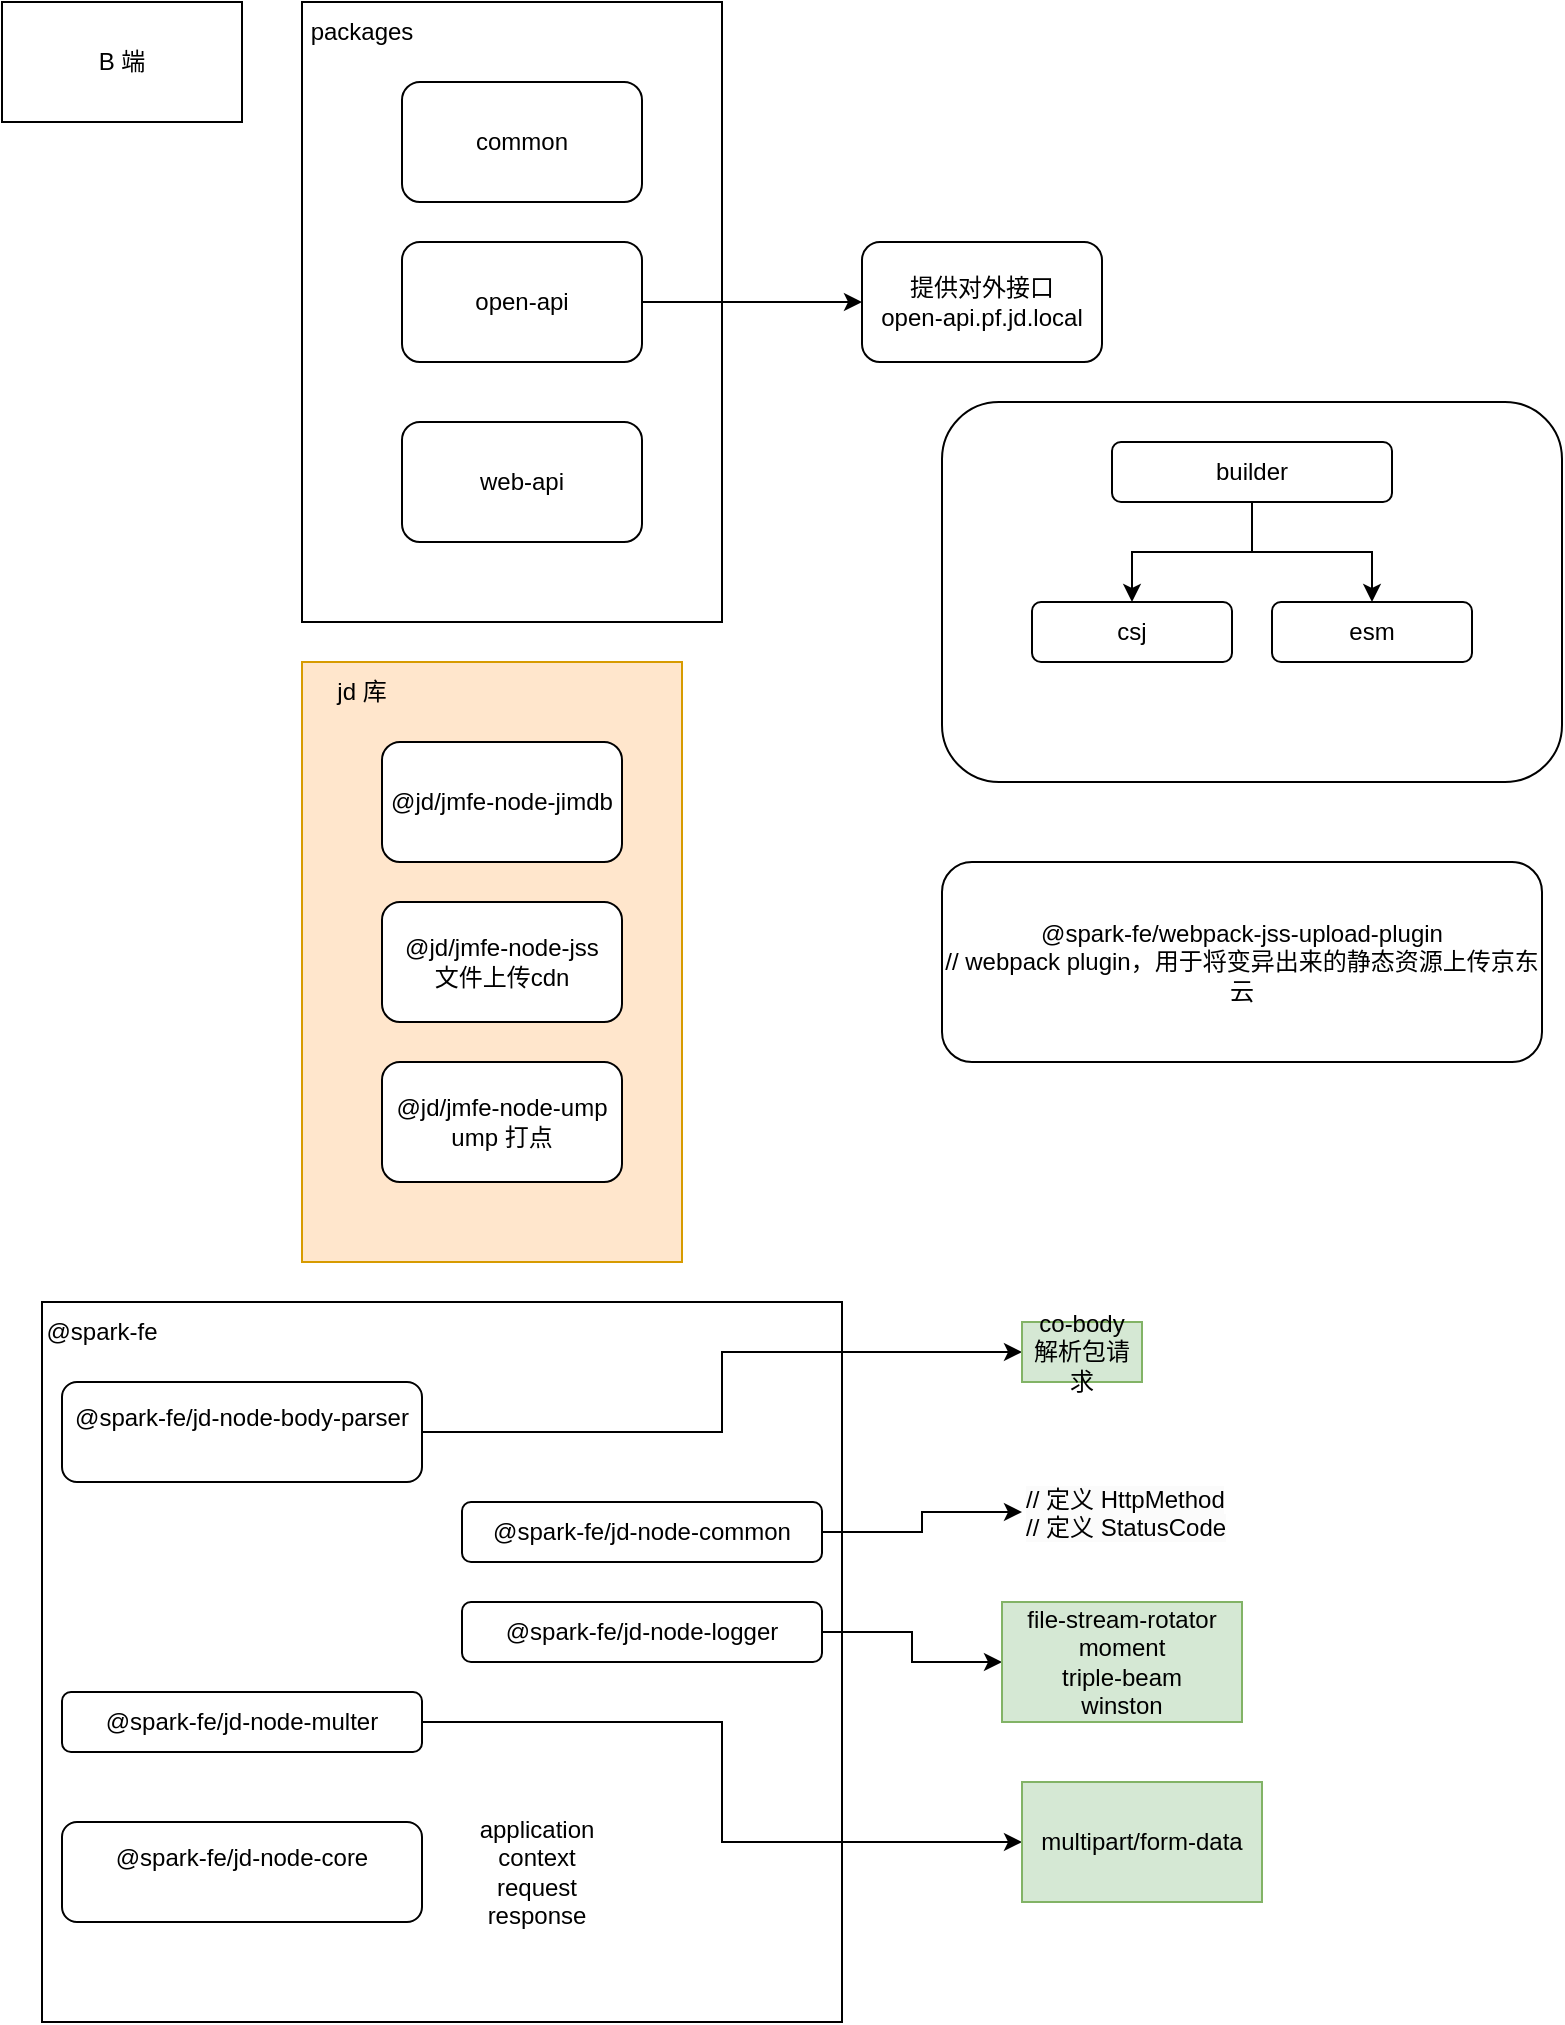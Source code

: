 <mxfile version="24.7.6">
  <diagram name="第 1 页" id="3vAh7QdnB1qTBY-ZftNN">
    <mxGraphModel dx="950" dy="790" grid="1" gridSize="10" guides="1" tooltips="1" connect="1" arrows="1" fold="1" page="1" pageScale="1" pageWidth="827" pageHeight="1169" math="0" shadow="0">
      <root>
        <mxCell id="0" />
        <mxCell id="1" parent="0" />
        <mxCell id="Lq6JoqWWNQ0NK9unKInm-11" value="" style="rounded=0;whiteSpace=wrap;html=1;fillColor=#ffe6cc;strokeColor=#d79b00;" vertex="1" parent="1">
          <mxGeometry x="180" y="450" width="190" height="300" as="geometry" />
        </mxCell>
        <mxCell id="Ht0crk6HDx3guG9gF4aA-12" style="edgeStyle=orthogonalEdgeStyle;rounded=0;orthogonalLoop=1;jettySize=auto;html=1;entryX=0.5;entryY=1;entryDx=0;entryDy=0;" parent="1" edge="1">
          <mxGeometry relative="1" as="geometry">
            <mxPoint x="270" y="175" as="sourcePoint" />
          </mxGeometry>
        </mxCell>
        <mxCell id="ANpy57t4Lm9dbjb7-NlE-1" value="&lt;div&gt;&lt;br&gt;&lt;/div&gt;&lt;div&gt;&lt;br&gt;&lt;/div&gt;" style="rounded=0;whiteSpace=wrap;html=1;" parent="1" vertex="1">
          <mxGeometry x="180" y="120" width="210" height="310" as="geometry" />
        </mxCell>
        <mxCell id="ANpy57t4Lm9dbjb7-NlE-2" value="B 端" style="rounded=0;whiteSpace=wrap;html=1;" parent="1" vertex="1">
          <mxGeometry x="30" y="120" width="120" height="60" as="geometry" />
        </mxCell>
        <mxCell id="Lq6JoqWWNQ0NK9unKInm-1" value="common" style="rounded=1;whiteSpace=wrap;html=1;" vertex="1" parent="1">
          <mxGeometry x="230" y="160" width="120" height="60" as="geometry" />
        </mxCell>
        <mxCell id="Lq6JoqWWNQ0NK9unKInm-5" style="edgeStyle=orthogonalEdgeStyle;rounded=0;orthogonalLoop=1;jettySize=auto;html=1;exitX=1;exitY=0.5;exitDx=0;exitDy=0;" edge="1" parent="1" source="Lq6JoqWWNQ0NK9unKInm-2">
          <mxGeometry relative="1" as="geometry">
            <mxPoint x="460" y="270" as="targetPoint" />
          </mxGeometry>
        </mxCell>
        <mxCell id="Lq6JoqWWNQ0NK9unKInm-2" value="open-api" style="rounded=1;whiteSpace=wrap;html=1;" vertex="1" parent="1">
          <mxGeometry x="230" y="240" width="120" height="60" as="geometry" />
        </mxCell>
        <mxCell id="Lq6JoqWWNQ0NK9unKInm-3" value="web-api" style="rounded=1;whiteSpace=wrap;html=1;" vertex="1" parent="1">
          <mxGeometry x="230" y="330" width="120" height="60" as="geometry" />
        </mxCell>
        <mxCell id="Lq6JoqWWNQ0NK9unKInm-4" value="packages" style="text;html=1;align=center;verticalAlign=middle;whiteSpace=wrap;rounded=0;" vertex="1" parent="1">
          <mxGeometry x="180" y="120" width="60" height="30" as="geometry" />
        </mxCell>
        <mxCell id="Lq6JoqWWNQ0NK9unKInm-7" value="提供对外接口&lt;br&gt;open-api.pf.jd.local" style="rounded=1;whiteSpace=wrap;html=1;" vertex="1" parent="1">
          <mxGeometry x="460" y="240" width="120" height="60" as="geometry" />
        </mxCell>
        <mxCell id="Lq6JoqWWNQ0NK9unKInm-8" value="@jd/jmfe-node-ump&lt;br&gt;ump 打点" style="rounded=1;whiteSpace=wrap;html=1;" vertex="1" parent="1">
          <mxGeometry x="220" y="650" width="120" height="60" as="geometry" />
        </mxCell>
        <mxCell id="Lq6JoqWWNQ0NK9unKInm-9" value="@jd/jmfe-node-jss&lt;br&gt;文件上传cdn" style="rounded=1;whiteSpace=wrap;html=1;" vertex="1" parent="1">
          <mxGeometry x="220" y="570" width="120" height="60" as="geometry" />
        </mxCell>
        <mxCell id="Lq6JoqWWNQ0NK9unKInm-12" value="jd 库" style="text;html=1;align=center;verticalAlign=middle;whiteSpace=wrap;rounded=0;" vertex="1" parent="1">
          <mxGeometry x="180" y="450" width="60" height="30" as="geometry" />
        </mxCell>
        <mxCell id="Lq6JoqWWNQ0NK9unKInm-13" value="" style="rounded=0;whiteSpace=wrap;html=1;" vertex="1" parent="1">
          <mxGeometry x="50" y="770" width="400" height="360" as="geometry" />
        </mxCell>
        <mxCell id="Lq6JoqWWNQ0NK9unKInm-14" value="@spark-fe" style="text;html=1;align=center;verticalAlign=middle;whiteSpace=wrap;rounded=0;" vertex="1" parent="1">
          <mxGeometry x="50" y="770" width="60" height="30" as="geometry" />
        </mxCell>
        <mxCell id="Lq6JoqWWNQ0NK9unKInm-38" style="edgeStyle=orthogonalEdgeStyle;rounded=0;orthogonalLoop=1;jettySize=auto;html=1;" edge="1" parent="1" source="Lq6JoqWWNQ0NK9unKInm-16" target="Lq6JoqWWNQ0NK9unKInm-39">
          <mxGeometry relative="1" as="geometry">
            <mxPoint x="520" y="835" as="targetPoint" />
          </mxGeometry>
        </mxCell>
        <mxCell id="Lq6JoqWWNQ0NK9unKInm-16" value="@spark-fe/jd-node-body-parser&lt;div&gt;&lt;br/&gt;&lt;/div&gt;" style="rounded=1;whiteSpace=wrap;html=1;" vertex="1" parent="1">
          <mxGeometry x="60" y="810" width="180" height="50" as="geometry" />
        </mxCell>
        <mxCell id="Lq6JoqWWNQ0NK9unKInm-29" style="edgeStyle=orthogonalEdgeStyle;rounded=0;orthogonalLoop=1;jettySize=auto;html=1;exitX=1;exitY=0.5;exitDx=0;exitDy=0;" edge="1" parent="1" source="Lq6JoqWWNQ0NK9unKInm-17" target="Lq6JoqWWNQ0NK9unKInm-27">
          <mxGeometry relative="1" as="geometry" />
        </mxCell>
        <mxCell id="Lq6JoqWWNQ0NK9unKInm-17" value="@spark-fe/jd-node-common" style="rounded=1;whiteSpace=wrap;html=1;" vertex="1" parent="1">
          <mxGeometry x="260" y="870" width="180" height="30" as="geometry" />
        </mxCell>
        <mxCell id="Lq6JoqWWNQ0NK9unKInm-18" value="@spark-fe/jd-node-core&lt;div&gt;&lt;br/&gt;&lt;/div&gt;" style="rounded=1;whiteSpace=wrap;html=1;" vertex="1" parent="1">
          <mxGeometry x="60" y="1030" width="180" height="50" as="geometry" />
        </mxCell>
        <mxCell id="Lq6JoqWWNQ0NK9unKInm-34" style="edgeStyle=orthogonalEdgeStyle;rounded=0;orthogonalLoop=1;jettySize=auto;html=1;exitX=1;exitY=0.5;exitDx=0;exitDy=0;entryX=0;entryY=0.5;entryDx=0;entryDy=0;" edge="1" parent="1" source="Lq6JoqWWNQ0NK9unKInm-19" target="Lq6JoqWWNQ0NK9unKInm-35">
          <mxGeometry relative="1" as="geometry">
            <mxPoint x="540" y="950" as="targetPoint" />
          </mxGeometry>
        </mxCell>
        <mxCell id="Lq6JoqWWNQ0NK9unKInm-19" value="@spark-fe/jd-node-logger" style="rounded=1;whiteSpace=wrap;html=1;" vertex="1" parent="1">
          <mxGeometry x="260" y="920" width="180" height="30" as="geometry" />
        </mxCell>
        <mxCell id="Lq6JoqWWNQ0NK9unKInm-37" style="edgeStyle=orthogonalEdgeStyle;rounded=0;orthogonalLoop=1;jettySize=auto;html=1;exitX=1;exitY=0.5;exitDx=0;exitDy=0;entryX=0;entryY=0.5;entryDx=0;entryDy=0;" edge="1" parent="1" source="Lq6JoqWWNQ0NK9unKInm-22" target="Lq6JoqWWNQ0NK9unKInm-36">
          <mxGeometry relative="1" as="geometry" />
        </mxCell>
        <mxCell id="Lq6JoqWWNQ0NK9unKInm-22" value="@spark-fe/jd-node-multer" style="rounded=1;whiteSpace=wrap;html=1;" vertex="1" parent="1">
          <mxGeometry x="60" y="965" width="180" height="30" as="geometry" />
        </mxCell>
        <mxCell id="Lq6JoqWWNQ0NK9unKInm-26" value="&lt;div style=&quot;text-align: start;&quot;&gt;@jd/jmfe-node-jimdb&lt;/div&gt;" style="rounded=1;whiteSpace=wrap;html=1;" vertex="1" parent="1">
          <mxGeometry x="220" y="490" width="120" height="60" as="geometry" />
        </mxCell>
        <mxCell id="Lq6JoqWWNQ0NK9unKInm-27" value="&lt;span style=&quot;color: rgb(0, 0, 0); font-family: Helvetica; font-size: 12px; font-style: normal; font-variant-ligatures: normal; font-variant-caps: normal; font-weight: 400; letter-spacing: normal; orphans: 2; text-align: center; text-indent: 0px; text-transform: none; widows: 2; word-spacing: 0px; -webkit-text-stroke-width: 0px; white-space: normal; background-color: rgb(251, 251, 251); text-decoration-thickness: initial; text-decoration-style: initial; text-decoration-color: initial; display: inline !important; float: none;&quot;&gt;// 定义&amp;nbsp;HttpMethod&lt;br&gt;// 定义 StatusCode&lt;/span&gt;" style="text;whiteSpace=wrap;html=1;" vertex="1" parent="1">
          <mxGeometry x="540" y="855" width="130" height="40" as="geometry" />
        </mxCell>
        <mxCell id="Lq6JoqWWNQ0NK9unKInm-35" value="file-stream-rotator&lt;br&gt;moment&lt;br&gt;triple-beam&lt;br&gt;winston" style="rounded=0;whiteSpace=wrap;html=1;fillColor=#d5e8d4;strokeColor=#82b366;" vertex="1" parent="1">
          <mxGeometry x="530" y="920" width="120" height="60" as="geometry" />
        </mxCell>
        <mxCell id="Lq6JoqWWNQ0NK9unKInm-36" value="multipart/form-data" style="rounded=0;whiteSpace=wrap;html=1;fillColor=#d5e8d4;strokeColor=#82b366;" vertex="1" parent="1">
          <mxGeometry x="540" y="1010" width="120" height="60" as="geometry" />
        </mxCell>
        <mxCell id="Lq6JoqWWNQ0NK9unKInm-39" value="co-body&lt;br&gt;解析包请求" style="text;html=1;align=center;verticalAlign=middle;whiteSpace=wrap;rounded=0;fillColor=#d5e8d4;strokeColor=#82b366;" vertex="1" parent="1">
          <mxGeometry x="540" y="780" width="60" height="30" as="geometry" />
        </mxCell>
        <mxCell id="Lq6JoqWWNQ0NK9unKInm-40" value="application&lt;br&gt;context&lt;br&gt;request&lt;br&gt;response" style="text;html=1;align=center;verticalAlign=middle;whiteSpace=wrap;rounded=0;" vertex="1" parent="1">
          <mxGeometry x="255" y="1030" width="85" height="50" as="geometry" />
        </mxCell>
        <mxCell id="Lq6JoqWWNQ0NK9unKInm-41" value="" style="rounded=1;whiteSpace=wrap;html=1;" vertex="1" parent="1">
          <mxGeometry x="500" y="320" width="310" height="190" as="geometry" />
        </mxCell>
        <mxCell id="Lq6JoqWWNQ0NK9unKInm-45" style="edgeStyle=orthogonalEdgeStyle;rounded=0;orthogonalLoop=1;jettySize=auto;html=1;exitX=0.5;exitY=1;exitDx=0;exitDy=0;" edge="1" parent="1" source="Lq6JoqWWNQ0NK9unKInm-42" target="Lq6JoqWWNQ0NK9unKInm-43">
          <mxGeometry relative="1" as="geometry" />
        </mxCell>
        <mxCell id="Lq6JoqWWNQ0NK9unKInm-46" style="edgeStyle=orthogonalEdgeStyle;rounded=0;orthogonalLoop=1;jettySize=auto;html=1;exitX=0.5;exitY=1;exitDx=0;exitDy=0;entryX=0.5;entryY=0;entryDx=0;entryDy=0;" edge="1" parent="1" source="Lq6JoqWWNQ0NK9unKInm-42" target="Lq6JoqWWNQ0NK9unKInm-44">
          <mxGeometry relative="1" as="geometry" />
        </mxCell>
        <mxCell id="Lq6JoqWWNQ0NK9unKInm-42" value="builder" style="rounded=1;whiteSpace=wrap;html=1;" vertex="1" parent="1">
          <mxGeometry x="585" y="340" width="140" height="30" as="geometry" />
        </mxCell>
        <mxCell id="Lq6JoqWWNQ0NK9unKInm-43" value="csj" style="rounded=1;whiteSpace=wrap;html=1;" vertex="1" parent="1">
          <mxGeometry x="545" y="420" width="100" height="30" as="geometry" />
        </mxCell>
        <mxCell id="Lq6JoqWWNQ0NK9unKInm-44" value="esm" style="rounded=1;whiteSpace=wrap;html=1;" vertex="1" parent="1">
          <mxGeometry x="665" y="420" width="100" height="30" as="geometry" />
        </mxCell>
        <mxCell id="Lq6JoqWWNQ0NK9unKInm-47" value="@spark-fe/webpack-jss-upload-plugin&lt;br&gt;// webpack plugin，用于将变异出来的静态资源上传京东云" style="rounded=1;whiteSpace=wrap;html=1;" vertex="1" parent="1">
          <mxGeometry x="500" y="550" width="300" height="100" as="geometry" />
        </mxCell>
      </root>
    </mxGraphModel>
  </diagram>
</mxfile>
